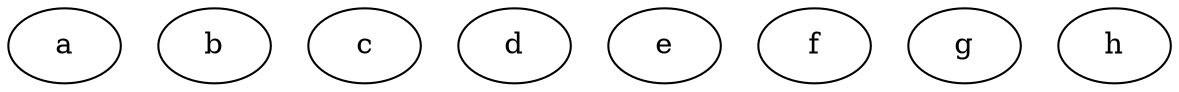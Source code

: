 digraph example {
    a [Weight=3,Processor=1,Start=0];
    b [Weight=3,Processor=2,Start=0];
    c [Weight=3,Processor=3,Start=0];
    d [Weight=3,Processor=4,Start=0];
    e [Weight=3,Processor=5,Start=0];
    f [Weight=3,Processor=6,Start=0];
    g [Weight=3,Processor=7,Start=0];
    h [Weight=3,Processor=8,Start=0];
}
